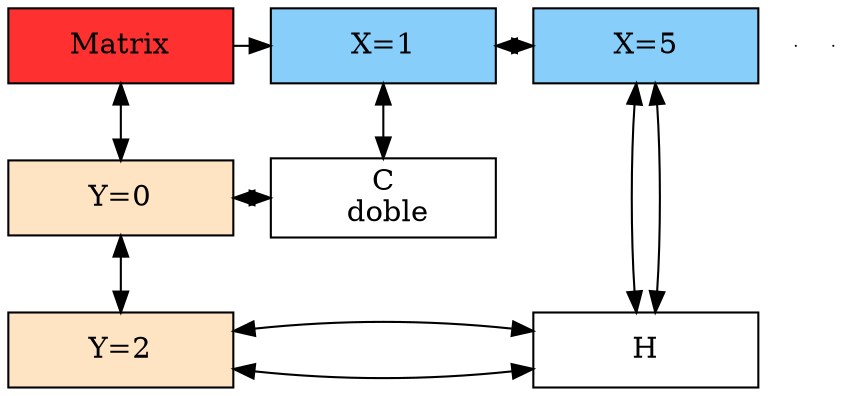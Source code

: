 digraph Sparce_Matrix { 
 node [shape=box]
	Mt[ label = "Matrix", width = 1.5, style = filled, fillcolor = firebrick1, group = 1 ];
	e0[ shape = point, width = 0 ];
e1[shape = point, width = 0];
Nodox2 [label = "X=5"width = 1.5 style = filled, fillcolor = lightskyblue, group =2];
Nodoy3->Nodoy4[constraint=false, dir=both];
Nodox5 [label = "X=1" width = 1.5 style = filled, fillcolor = lightskyblue, group =5];
Nodox2 [label = "X=5"width = 1.5 style = filled, fillcolor = lightskyblue, group =2];
Nodoy6->Nodoy7[constraint=false, dir=both];
Nodoy3->Nodoy4[constraint=false, dir=both];
Nodoy3 [label = "Y=2"width = 1.5 style = filled, fillcolor = bisque1, group = 1  ];
Nodox2->Nodoy4[dir=both]
Nodoy6 [label = "Y=0" width = 1.5 style = filled, fillcolor = bisque1, group = 1  ];
Nodoy3 [label = "Y=2"width = 1.5 style = filled, fillcolor = bisque1, group = 1  ];
Nodox5->Nodoy7[dir=both]
Nodox2->Nodoy4[dir=both]
Mt->Nodox5;
Nodox5->Nodox2[dir=both];
Mt->Nodoy6[dir=both];
Nodoy6->Nodoy3[dir=both];
 { rank = same; Mt; Nodox5; Nodox2}
Nodoy6[label = "Y=0" width = 1.5, group = 1];
Nodoy7[label = "C\n doble" width = 1.5, group = 5];
Nodoy3[label = "Y=2" width = 1.5, group = 1];
Nodoy4[label = "H" width = 1.5, group = 2];
{rank= same; Nodoy6;Nodoy7}
 {rank=same;Nodoy3;Nodoy4}
}